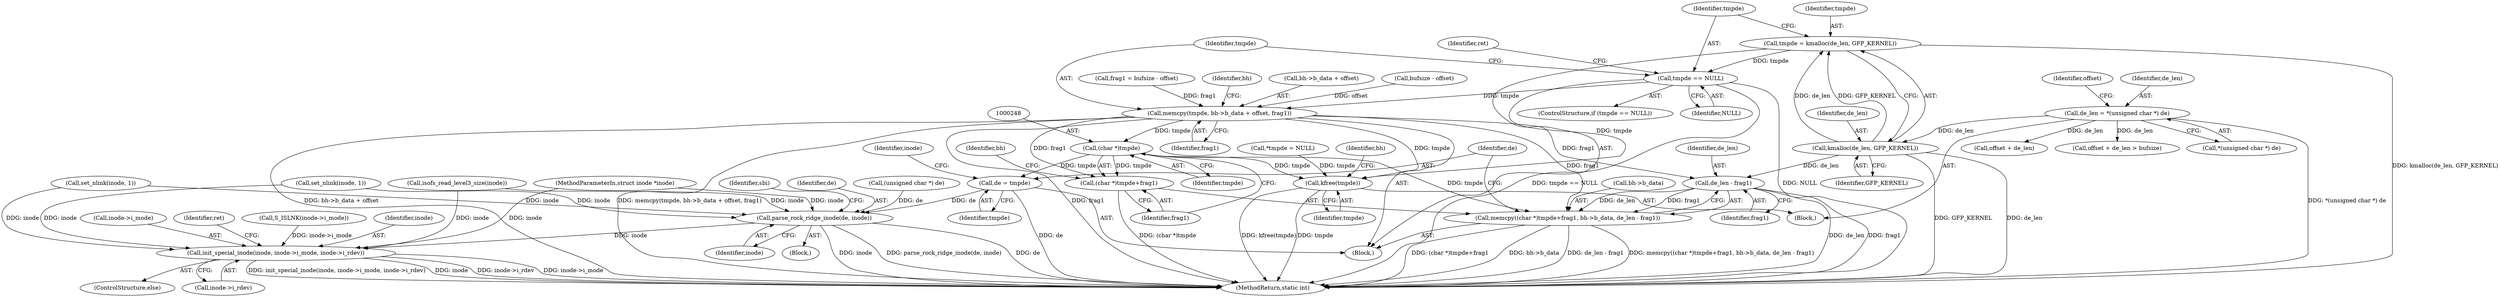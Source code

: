 digraph "0_linux_410dd3cf4c9b36f27ed4542ee18b1af5e68645a4_0@API" {
"1000208" [label="(Call,tmpde = kmalloc(de_len, GFP_KERNEL))"];
"1000210" [label="(Call,kmalloc(de_len, GFP_KERNEL))"];
"1000189" [label="(Call,de_len = *(unsigned char *) de)"];
"1000214" [label="(Call,tmpde == NULL)"];
"1000223" [label="(Call,memcpy(tmpde, bh->b_data + offset, frag1))"];
"1000245" [label="(Call,memcpy((char *)tmpde+frag1, bh->b_data, de_len - frag1))"];
"1000247" [label="(Call,(char *)tmpde)"];
"1000246" [label="(Call,(char *)tmpde+frag1)"];
"1000257" [label="(Call,de = tmpde)"];
"1000551" [label="(Call,parse_rock_ridge_inode(de, inode))"];
"1000702" [label="(Call,init_special_inode(inode, inode->i_mode, inode->i_rdev))"];
"1000714" [label="(Call,kfree(tmpde))"];
"1000254" [label="(Call,de_len - frag1)"];
"1000556" [label="(Identifier,sbi)"];
"1000249" [label="(Identifier,tmpde)"];
"1000711" [label="(Identifier,ret)"];
"1000189" [label="(Call,de_len = *(unsigned char *) de)"];
"1000247" [label="(Call,(char *)tmpde)"];
"1000715" [label="(Identifier,tmpde)"];
"1000219" [label="(Identifier,ret)"];
"1000223" [label="(Call,memcpy(tmpde, bh->b_data + offset, frag1))"];
"1000114" [label="(Block,)"];
"1000197" [label="(Call,offset + de_len)"];
"1000232" [label="(Identifier,bh)"];
"1000251" [label="(Call,bh->b_data)"];
"1000144" [label="(Call,*tmpde = NULL)"];
"1000196" [label="(Call,offset + de_len > bufsize)"];
"1000225" [label="(Call,bh->b_data + offset)"];
"1000714" [label="(Call,kfree(tmpde))"];
"1000551" [label="(Call,parse_rock_ridge_inode(de, inode))"];
"1000212" [label="(Identifier,GFP_KERNEL)"];
"1000205" [label="(Call,bufsize - offset)"];
"1000256" [label="(Identifier,frag1)"];
"1000213" [label="(ControlStructure,if (tmpde == NULL))"];
"1000258" [label="(Identifier,de)"];
"1000113" [label="(MethodParameterIn,struct inode *inode)"];
"1000255" [label="(Identifier,de_len)"];
"1000230" [label="(Identifier,frag1)"];
"1000191" [label="(Call,*(unsigned char *) de)"];
"1000190" [label="(Identifier,de_len)"];
"1000254" [label="(Call,de_len - frag1)"];
"1000553" [label="(Identifier,inode)"];
"1000208" [label="(Call,tmpde = kmalloc(de_len, GFP_KERNEL))"];
"1000408" [label="(Call,isofs_read_level3_size(inode))"];
"1000262" [label="(Identifier,inode)"];
"1000552" [label="(Identifier,de)"];
"1000257" [label="(Call,de = tmpde)"];
"1000701" [label="(ControlStructure,else)"];
"1000211" [label="(Identifier,de_len)"];
"1000707" [label="(Call,inode->i_rdev)"];
"1000345" [label="(Call,set_nlink(inode, 1))"];
"1000216" [label="(Identifier,NULL)"];
"1000704" [label="(Call,inode->i_mode)"];
"1000550" [label="(Block,)"];
"1000246" [label="(Call,(char *)tmpde+frag1)"];
"1000224" [label="(Identifier,tmpde)"];
"1000198" [label="(Identifier,offset)"];
"1000259" [label="(Identifier,tmpde)"];
"1000192" [label="(Call,(unsigned char *) de)"];
"1000725" [label="(MethodReturn,static int)"];
"1000210" [label="(Call,kmalloc(de_len, GFP_KERNEL))"];
"1000313" [label="(Call,set_nlink(inode, 1))"];
"1000214" [label="(Call,tmpde == NULL)"];
"1000201" [label="(Block,)"];
"1000203" [label="(Call,frag1 = bufsize - offset)"];
"1000245" [label="(Call,memcpy((char *)tmpde+frag1, bh->b_data, de_len - frag1))"];
"1000252" [label="(Identifier,bh)"];
"1000209" [label="(Identifier,tmpde)"];
"1000682" [label="(Call,S_ISLNK(inode->i_mode))"];
"1000250" [label="(Identifier,frag1)"];
"1000717" [label="(Identifier,bh)"];
"1000702" [label="(Call,init_special_inode(inode, inode->i_mode, inode->i_rdev))"];
"1000215" [label="(Identifier,tmpde)"];
"1000703" [label="(Identifier,inode)"];
"1000208" -> "1000201"  [label="AST: "];
"1000208" -> "1000210"  [label="CFG: "];
"1000209" -> "1000208"  [label="AST: "];
"1000210" -> "1000208"  [label="AST: "];
"1000215" -> "1000208"  [label="CFG: "];
"1000208" -> "1000725"  [label="DDG: kmalloc(de_len, GFP_KERNEL)"];
"1000210" -> "1000208"  [label="DDG: de_len"];
"1000210" -> "1000208"  [label="DDG: GFP_KERNEL"];
"1000208" -> "1000214"  [label="DDG: tmpde"];
"1000210" -> "1000212"  [label="CFG: "];
"1000211" -> "1000210"  [label="AST: "];
"1000212" -> "1000210"  [label="AST: "];
"1000210" -> "1000725"  [label="DDG: GFP_KERNEL"];
"1000210" -> "1000725"  [label="DDG: de_len"];
"1000189" -> "1000210"  [label="DDG: de_len"];
"1000210" -> "1000254"  [label="DDG: de_len"];
"1000189" -> "1000114"  [label="AST: "];
"1000189" -> "1000191"  [label="CFG: "];
"1000190" -> "1000189"  [label="AST: "];
"1000191" -> "1000189"  [label="AST: "];
"1000198" -> "1000189"  [label="CFG: "];
"1000189" -> "1000725"  [label="DDG: *(unsigned char *) de"];
"1000189" -> "1000196"  [label="DDG: de_len"];
"1000189" -> "1000197"  [label="DDG: de_len"];
"1000214" -> "1000213"  [label="AST: "];
"1000214" -> "1000216"  [label="CFG: "];
"1000215" -> "1000214"  [label="AST: "];
"1000216" -> "1000214"  [label="AST: "];
"1000219" -> "1000214"  [label="CFG: "];
"1000224" -> "1000214"  [label="CFG: "];
"1000214" -> "1000725"  [label="DDG: NULL"];
"1000214" -> "1000725"  [label="DDG: tmpde == NULL"];
"1000214" -> "1000223"  [label="DDG: tmpde"];
"1000214" -> "1000714"  [label="DDG: tmpde"];
"1000223" -> "1000201"  [label="AST: "];
"1000223" -> "1000230"  [label="CFG: "];
"1000224" -> "1000223"  [label="AST: "];
"1000225" -> "1000223"  [label="AST: "];
"1000230" -> "1000223"  [label="AST: "];
"1000232" -> "1000223"  [label="CFG: "];
"1000223" -> "1000725"  [label="DDG: bh->b_data + offset"];
"1000223" -> "1000725"  [label="DDG: memcpy(tmpde, bh->b_data + offset, frag1)"];
"1000223" -> "1000725"  [label="DDG: frag1"];
"1000205" -> "1000223"  [label="DDG: offset"];
"1000203" -> "1000223"  [label="DDG: frag1"];
"1000223" -> "1000245"  [label="DDG: frag1"];
"1000223" -> "1000247"  [label="DDG: tmpde"];
"1000223" -> "1000246"  [label="DDG: frag1"];
"1000223" -> "1000254"  [label="DDG: frag1"];
"1000223" -> "1000714"  [label="DDG: tmpde"];
"1000245" -> "1000201"  [label="AST: "];
"1000245" -> "1000254"  [label="CFG: "];
"1000246" -> "1000245"  [label="AST: "];
"1000251" -> "1000245"  [label="AST: "];
"1000254" -> "1000245"  [label="AST: "];
"1000258" -> "1000245"  [label="CFG: "];
"1000245" -> "1000725"  [label="DDG: bh->b_data"];
"1000245" -> "1000725"  [label="DDG: de_len - frag1"];
"1000245" -> "1000725"  [label="DDG: memcpy((char *)tmpde+frag1, bh->b_data, de_len - frag1)"];
"1000245" -> "1000725"  [label="DDG: (char *)tmpde+frag1"];
"1000247" -> "1000245"  [label="DDG: tmpde"];
"1000254" -> "1000245"  [label="DDG: de_len"];
"1000254" -> "1000245"  [label="DDG: frag1"];
"1000247" -> "1000246"  [label="AST: "];
"1000247" -> "1000249"  [label="CFG: "];
"1000248" -> "1000247"  [label="AST: "];
"1000249" -> "1000247"  [label="AST: "];
"1000250" -> "1000247"  [label="CFG: "];
"1000247" -> "1000246"  [label="DDG: tmpde"];
"1000247" -> "1000257"  [label="DDG: tmpde"];
"1000247" -> "1000714"  [label="DDG: tmpde"];
"1000246" -> "1000250"  [label="CFG: "];
"1000250" -> "1000246"  [label="AST: "];
"1000252" -> "1000246"  [label="CFG: "];
"1000246" -> "1000725"  [label="DDG: (char *)tmpde"];
"1000257" -> "1000201"  [label="AST: "];
"1000257" -> "1000259"  [label="CFG: "];
"1000258" -> "1000257"  [label="AST: "];
"1000259" -> "1000257"  [label="AST: "];
"1000262" -> "1000257"  [label="CFG: "];
"1000257" -> "1000725"  [label="DDG: de"];
"1000257" -> "1000551"  [label="DDG: de"];
"1000551" -> "1000550"  [label="AST: "];
"1000551" -> "1000553"  [label="CFG: "];
"1000552" -> "1000551"  [label="AST: "];
"1000553" -> "1000551"  [label="AST: "];
"1000556" -> "1000551"  [label="CFG: "];
"1000551" -> "1000725"  [label="DDG: inode"];
"1000551" -> "1000725"  [label="DDG: parse_rock_ridge_inode(de, inode)"];
"1000551" -> "1000725"  [label="DDG: de"];
"1000192" -> "1000551"  [label="DDG: de"];
"1000408" -> "1000551"  [label="DDG: inode"];
"1000345" -> "1000551"  [label="DDG: inode"];
"1000313" -> "1000551"  [label="DDG: inode"];
"1000113" -> "1000551"  [label="DDG: inode"];
"1000551" -> "1000702"  [label="DDG: inode"];
"1000702" -> "1000701"  [label="AST: "];
"1000702" -> "1000707"  [label="CFG: "];
"1000703" -> "1000702"  [label="AST: "];
"1000704" -> "1000702"  [label="AST: "];
"1000707" -> "1000702"  [label="AST: "];
"1000711" -> "1000702"  [label="CFG: "];
"1000702" -> "1000725"  [label="DDG: init_special_inode(inode, inode->i_mode, inode->i_rdev)"];
"1000702" -> "1000725"  [label="DDG: inode"];
"1000702" -> "1000725"  [label="DDG: inode->i_rdev"];
"1000702" -> "1000725"  [label="DDG: inode->i_mode"];
"1000408" -> "1000702"  [label="DDG: inode"];
"1000345" -> "1000702"  [label="DDG: inode"];
"1000313" -> "1000702"  [label="DDG: inode"];
"1000113" -> "1000702"  [label="DDG: inode"];
"1000682" -> "1000702"  [label="DDG: inode->i_mode"];
"1000714" -> "1000114"  [label="AST: "];
"1000714" -> "1000715"  [label="CFG: "];
"1000715" -> "1000714"  [label="AST: "];
"1000717" -> "1000714"  [label="CFG: "];
"1000714" -> "1000725"  [label="DDG: kfree(tmpde)"];
"1000714" -> "1000725"  [label="DDG: tmpde"];
"1000144" -> "1000714"  [label="DDG: tmpde"];
"1000254" -> "1000256"  [label="CFG: "];
"1000255" -> "1000254"  [label="AST: "];
"1000256" -> "1000254"  [label="AST: "];
"1000254" -> "1000725"  [label="DDG: de_len"];
"1000254" -> "1000725"  [label="DDG: frag1"];
}
